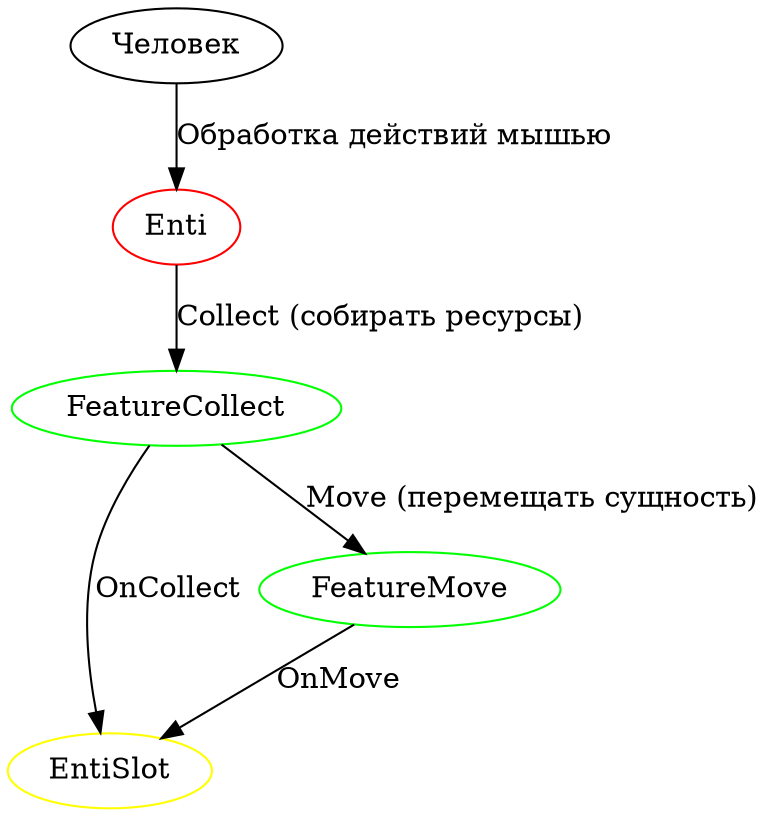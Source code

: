 digraph G 
{
	Человек -> Enti [label = "Обработка действий мышью"] 
	Enti -> FeatureCollect [label = "Collect (собирать ресурсы)"] 
	FeatureCollect -> EntiSlot [label = OnCollect]
	FeatureCollect -> FeatureMove [label = "Move (перемещать сущность)"]	
	FeatureMove -> EntiSlot [label = OnMove]	
	
	Enti [color = red]
	FeatureCollect [color = green]
	FeatureMove [color = green]
	EntiSlot [color = yellow]
	
	// {rank = same; FeatureMove; Map}
	
}
